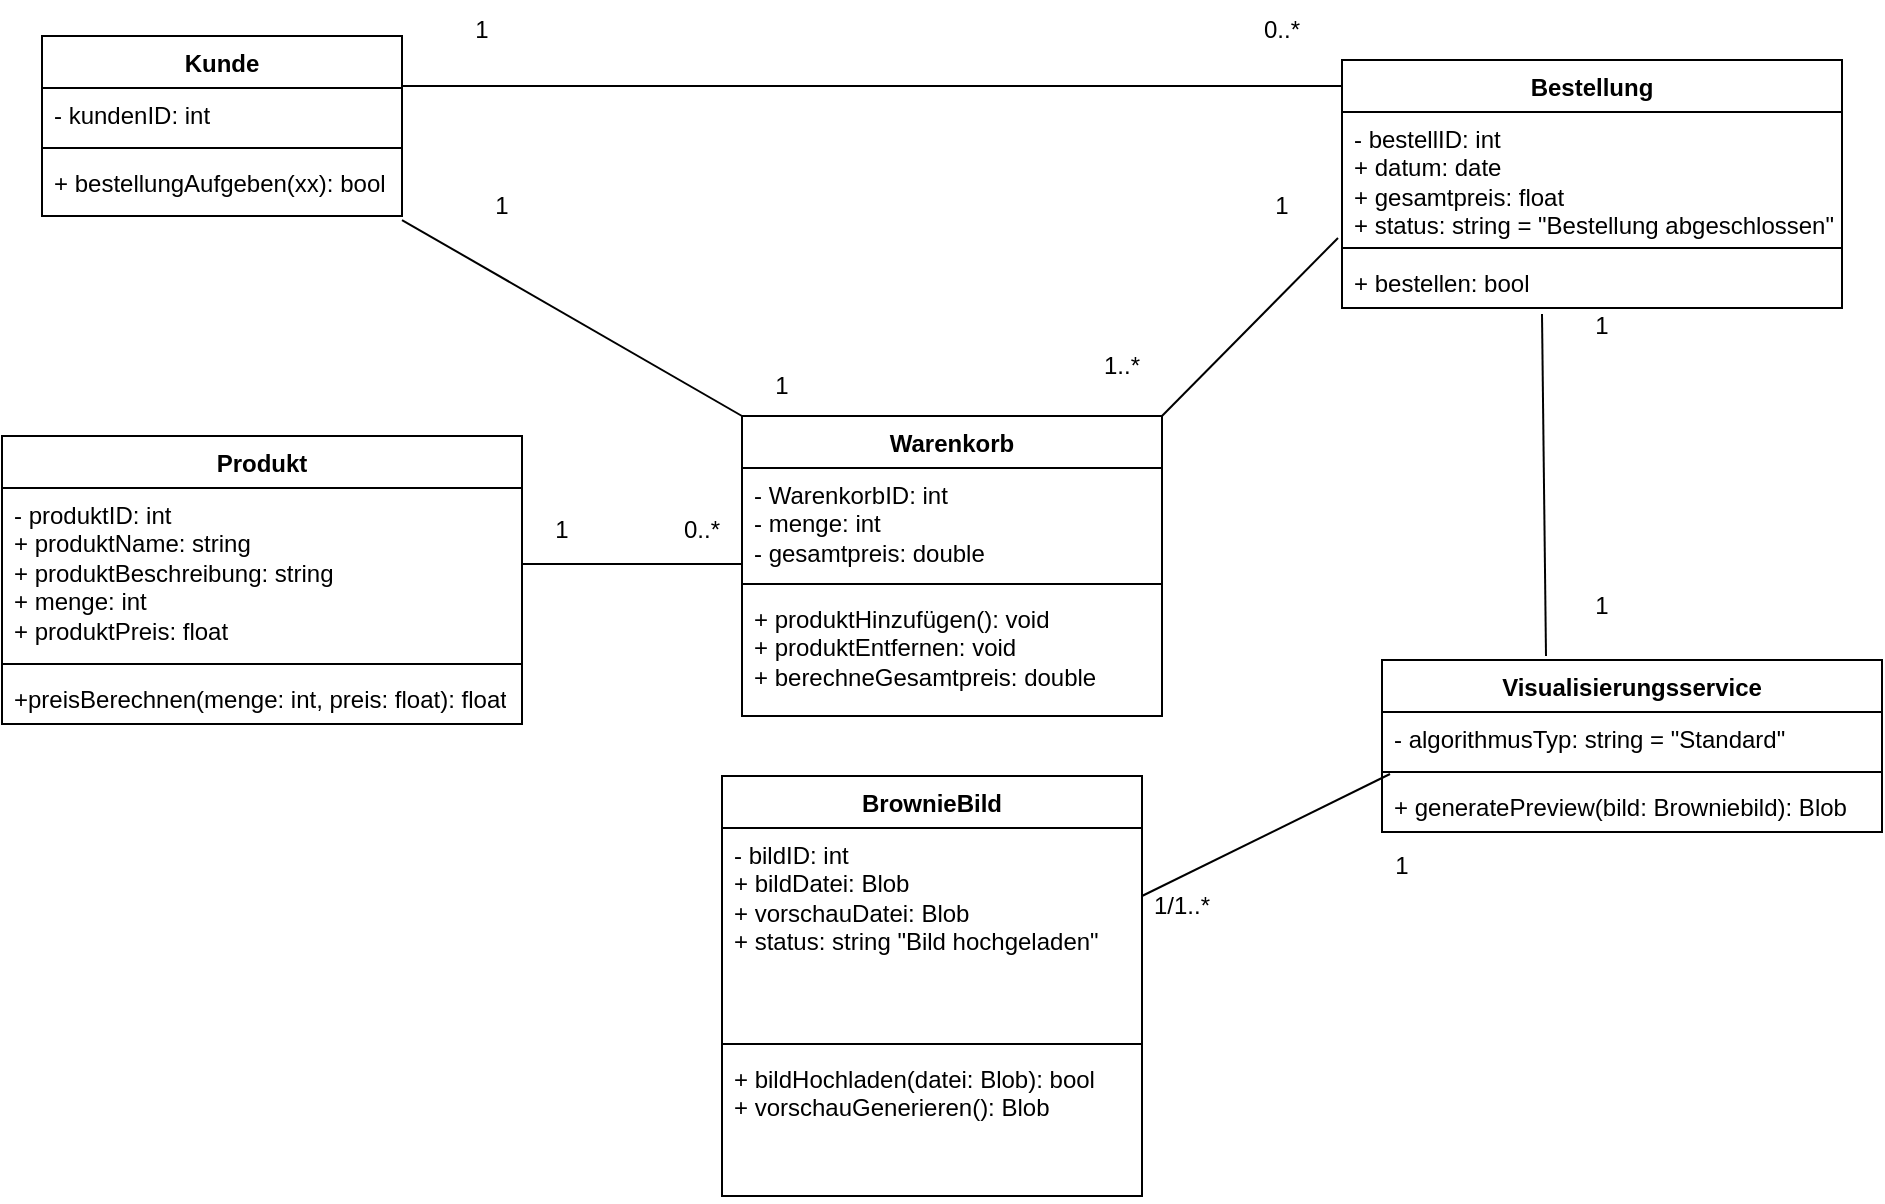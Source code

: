 <mxfile version="28.2.8">
  <diagram id="VFpCUBPK8nx-iTkIFBFY" name="Seite-1">
    <mxGraphModel dx="1224" dy="1102" grid="1" gridSize="10" guides="1" tooltips="1" connect="1" arrows="1" fold="1" page="1" pageScale="1" pageWidth="1169" pageHeight="1654" background="light-dark(#FFFFFF,#0000FF)" math="0" shadow="0">
      <root>
        <mxCell id="0" />
        <mxCell id="1" parent="0" />
        <mxCell id="Zg7mXRpKknh-xwTEBLr--1" value="Kunde" style="swimlane;fontStyle=1;align=center;verticalAlign=top;childLayout=stackLayout;horizontal=1;startSize=26;horizontalStack=0;resizeParent=1;resizeParentMax=0;resizeLast=0;collapsible=1;marginBottom=0;whiteSpace=wrap;html=1;" vertex="1" parent="1">
          <mxGeometry x="50" y="310" width="180" height="90" as="geometry" />
        </mxCell>
        <mxCell id="Zg7mXRpKknh-xwTEBLr--2" value="- kundenID: int" style="text;strokeColor=none;fillColor=none;align=left;verticalAlign=top;spacingLeft=4;spacingRight=4;overflow=hidden;rotatable=0;points=[[0,0.5],[1,0.5]];portConstraint=eastwest;whiteSpace=wrap;html=1;" vertex="1" parent="Zg7mXRpKknh-xwTEBLr--1">
          <mxGeometry y="26" width="180" height="26" as="geometry" />
        </mxCell>
        <mxCell id="Zg7mXRpKknh-xwTEBLr--3" value="" style="line;strokeWidth=1;fillColor=none;align=left;verticalAlign=middle;spacingTop=-1;spacingLeft=3;spacingRight=3;rotatable=0;labelPosition=right;points=[];portConstraint=eastwest;strokeColor=inherit;" vertex="1" parent="Zg7mXRpKknh-xwTEBLr--1">
          <mxGeometry y="52" width="180" height="8" as="geometry" />
        </mxCell>
        <mxCell id="Zg7mXRpKknh-xwTEBLr--4" value="+ bestellungAufgeben(xx): bool" style="text;strokeColor=none;fillColor=none;align=left;verticalAlign=top;spacingLeft=4;spacingRight=4;overflow=hidden;rotatable=0;points=[[0,0.5],[1,0.5]];portConstraint=eastwest;whiteSpace=wrap;html=1;" vertex="1" parent="Zg7mXRpKknh-xwTEBLr--1">
          <mxGeometry y="60" width="180" height="30" as="geometry" />
        </mxCell>
        <mxCell id="Zg7mXRpKknh-xwTEBLr--5" value="Produkt" style="swimlane;fontStyle=1;align=center;verticalAlign=top;childLayout=stackLayout;horizontal=1;startSize=26;horizontalStack=0;resizeParent=1;resizeParentMax=0;resizeLast=0;collapsible=1;marginBottom=0;whiteSpace=wrap;html=1;" vertex="1" parent="1">
          <mxGeometry x="30" y="510" width="260" height="144" as="geometry" />
        </mxCell>
        <mxCell id="Zg7mXRpKknh-xwTEBLr--6" value="- produktID: int&lt;div&gt;+ produktName: string&lt;/div&gt;&lt;div&gt;+ produktBeschreibung: string&lt;/div&gt;&lt;div&gt;+ menge: int&lt;/div&gt;&lt;div&gt;+ produktPreis: float&lt;/div&gt;" style="text;strokeColor=none;fillColor=none;align=left;verticalAlign=top;spacingLeft=4;spacingRight=4;overflow=hidden;rotatable=0;points=[[0,0.5],[1,0.5]];portConstraint=eastwest;whiteSpace=wrap;html=1;" vertex="1" parent="Zg7mXRpKknh-xwTEBLr--5">
          <mxGeometry y="26" width="260" height="84" as="geometry" />
        </mxCell>
        <mxCell id="Zg7mXRpKknh-xwTEBLr--7" value="" style="line;strokeWidth=1;fillColor=none;align=left;verticalAlign=middle;spacingTop=-1;spacingLeft=3;spacingRight=3;rotatable=0;labelPosition=right;points=[];portConstraint=eastwest;strokeColor=inherit;" vertex="1" parent="Zg7mXRpKknh-xwTEBLr--5">
          <mxGeometry y="110" width="260" height="8" as="geometry" />
        </mxCell>
        <mxCell id="Zg7mXRpKknh-xwTEBLr--8" value="+preisBerechnen(menge: int, preis: float): float" style="text;strokeColor=none;fillColor=none;align=left;verticalAlign=top;spacingLeft=4;spacingRight=4;overflow=hidden;rotatable=0;points=[[0,0.5],[1,0.5]];portConstraint=eastwest;whiteSpace=wrap;html=1;" vertex="1" parent="Zg7mXRpKknh-xwTEBLr--5">
          <mxGeometry y="118" width="260" height="26" as="geometry" />
        </mxCell>
        <mxCell id="Zg7mXRpKknh-xwTEBLr--9" value="Bestellung" style="swimlane;fontStyle=1;align=center;verticalAlign=top;childLayout=stackLayout;horizontal=1;startSize=26;horizontalStack=0;resizeParent=1;resizeParentMax=0;resizeLast=0;collapsible=1;marginBottom=0;whiteSpace=wrap;html=1;" vertex="1" parent="1">
          <mxGeometry x="700" y="322" width="250" height="124" as="geometry" />
        </mxCell>
        <mxCell id="Zg7mXRpKknh-xwTEBLr--10" value="- bestellID: int&lt;div&gt;+ datum: date&lt;/div&gt;&lt;div&gt;+ gesamtpreis: float&lt;/div&gt;&lt;div&gt;+ status: string = &quot;Bestellung abgeschlossen&quot;&lt;/div&gt;" style="text;strokeColor=none;fillColor=none;align=left;verticalAlign=top;spacingLeft=4;spacingRight=4;overflow=hidden;rotatable=0;points=[[0,0.5],[1,0.5]];portConstraint=eastwest;whiteSpace=wrap;html=1;" vertex="1" parent="Zg7mXRpKknh-xwTEBLr--9">
          <mxGeometry y="26" width="250" height="64" as="geometry" />
        </mxCell>
        <mxCell id="Zg7mXRpKknh-xwTEBLr--11" value="" style="line;strokeWidth=1;fillColor=none;align=left;verticalAlign=middle;spacingTop=-1;spacingLeft=3;spacingRight=3;rotatable=0;labelPosition=right;points=[];portConstraint=eastwest;strokeColor=inherit;" vertex="1" parent="Zg7mXRpKknh-xwTEBLr--9">
          <mxGeometry y="90" width="250" height="8" as="geometry" />
        </mxCell>
        <mxCell id="Zg7mXRpKknh-xwTEBLr--12" value="+ bestellen: bool" style="text;strokeColor=none;fillColor=none;align=left;verticalAlign=top;spacingLeft=4;spacingRight=4;overflow=hidden;rotatable=0;points=[[0,0.5],[1,0.5]];portConstraint=eastwest;whiteSpace=wrap;html=1;" vertex="1" parent="Zg7mXRpKknh-xwTEBLr--9">
          <mxGeometry y="98" width="250" height="26" as="geometry" />
        </mxCell>
        <mxCell id="Zg7mXRpKknh-xwTEBLr--13" value="Warenkorb" style="swimlane;fontStyle=1;align=center;verticalAlign=top;childLayout=stackLayout;horizontal=1;startSize=26;horizontalStack=0;resizeParent=1;resizeParentMax=0;resizeLast=0;collapsible=1;marginBottom=0;whiteSpace=wrap;html=1;" vertex="1" parent="1">
          <mxGeometry x="400" y="500" width="210" height="150" as="geometry" />
        </mxCell>
        <mxCell id="Zg7mXRpKknh-xwTEBLr--14" value="- WarenkorbID: int&lt;div&gt;- menge: int&lt;/div&gt;&lt;div&gt;- gesamtpreis: double&lt;/div&gt;" style="text;strokeColor=none;fillColor=none;align=left;verticalAlign=top;spacingLeft=4;spacingRight=4;overflow=hidden;rotatable=0;points=[[0,0.5],[1,0.5]];portConstraint=eastwest;whiteSpace=wrap;html=1;" vertex="1" parent="Zg7mXRpKknh-xwTEBLr--13">
          <mxGeometry y="26" width="210" height="54" as="geometry" />
        </mxCell>
        <mxCell id="Zg7mXRpKknh-xwTEBLr--15" value="" style="line;strokeWidth=1;fillColor=none;align=left;verticalAlign=middle;spacingTop=-1;spacingLeft=3;spacingRight=3;rotatable=0;labelPosition=right;points=[];portConstraint=eastwest;strokeColor=inherit;" vertex="1" parent="Zg7mXRpKknh-xwTEBLr--13">
          <mxGeometry y="80" width="210" height="8" as="geometry" />
        </mxCell>
        <mxCell id="Zg7mXRpKknh-xwTEBLr--16" value="+ produktHinzufügen(): void&lt;div&gt;+ produktEntfernen: void&lt;/div&gt;&lt;div&gt;+ berechneGesamtpreis: double&lt;/div&gt;" style="text;strokeColor=none;fillColor=none;align=left;verticalAlign=top;spacingLeft=4;spacingRight=4;overflow=hidden;rotatable=0;points=[[0,0.5],[1,0.5]];portConstraint=eastwest;whiteSpace=wrap;html=1;" vertex="1" parent="Zg7mXRpKknh-xwTEBLr--13">
          <mxGeometry y="88" width="210" height="62" as="geometry" />
        </mxCell>
        <mxCell id="Zg7mXRpKknh-xwTEBLr--17" value="BrownieBild" style="swimlane;fontStyle=1;align=center;verticalAlign=top;childLayout=stackLayout;horizontal=1;startSize=26;horizontalStack=0;resizeParent=1;resizeParentMax=0;resizeLast=0;collapsible=1;marginBottom=0;whiteSpace=wrap;html=1;" vertex="1" parent="1">
          <mxGeometry x="390" y="680" width="210" height="210" as="geometry" />
        </mxCell>
        <mxCell id="Zg7mXRpKknh-xwTEBLr--18" value="- bildID: int&lt;div&gt;+ bildDatei: Blob&lt;/div&gt;&lt;div&gt;+ vorschauDatei: Blob&lt;/div&gt;&lt;div&gt;+ status: string &quot;Bild hochgeladen&quot;&lt;/div&gt;" style="text;strokeColor=none;fillColor=none;align=left;verticalAlign=top;spacingLeft=4;spacingRight=4;overflow=hidden;rotatable=0;points=[[0,0.5],[1,0.5]];portConstraint=eastwest;whiteSpace=wrap;html=1;" vertex="1" parent="Zg7mXRpKknh-xwTEBLr--17">
          <mxGeometry y="26" width="210" height="104" as="geometry" />
        </mxCell>
        <mxCell id="Zg7mXRpKknh-xwTEBLr--19" value="" style="line;strokeWidth=1;fillColor=none;align=left;verticalAlign=middle;spacingTop=-1;spacingLeft=3;spacingRight=3;rotatable=0;labelPosition=right;points=[];portConstraint=eastwest;strokeColor=inherit;" vertex="1" parent="Zg7mXRpKknh-xwTEBLr--17">
          <mxGeometry y="130" width="210" height="8" as="geometry" />
        </mxCell>
        <mxCell id="Zg7mXRpKknh-xwTEBLr--20" value="+ bildHochladen(datei: Blob): bool&lt;div&gt;+ vorschauGenerieren(): Blob&lt;/div&gt;" style="text;strokeColor=none;fillColor=none;align=left;verticalAlign=top;spacingLeft=4;spacingRight=4;overflow=hidden;rotatable=0;points=[[0,0.5],[1,0.5]];portConstraint=eastwest;whiteSpace=wrap;html=1;" vertex="1" parent="Zg7mXRpKknh-xwTEBLr--17">
          <mxGeometry y="138" width="210" height="72" as="geometry" />
        </mxCell>
        <mxCell id="Zg7mXRpKknh-xwTEBLr--21" value="Visualisierungsservice" style="swimlane;fontStyle=1;align=center;verticalAlign=top;childLayout=stackLayout;horizontal=1;startSize=26;horizontalStack=0;resizeParent=1;resizeParentMax=0;resizeLast=0;collapsible=1;marginBottom=0;whiteSpace=wrap;html=1;" vertex="1" parent="1">
          <mxGeometry x="720" y="622" width="250" height="86" as="geometry" />
        </mxCell>
        <mxCell id="Zg7mXRpKknh-xwTEBLr--22" value="- algorithmusTyp: string = &quot;Standard&quot;" style="text;strokeColor=none;fillColor=none;align=left;verticalAlign=top;spacingLeft=4;spacingRight=4;overflow=hidden;rotatable=0;points=[[0,0.5],[1,0.5]];portConstraint=eastwest;whiteSpace=wrap;html=1;" vertex="1" parent="Zg7mXRpKknh-xwTEBLr--21">
          <mxGeometry y="26" width="250" height="26" as="geometry" />
        </mxCell>
        <mxCell id="Zg7mXRpKknh-xwTEBLr--23" value="" style="line;strokeWidth=1;fillColor=none;align=left;verticalAlign=middle;spacingTop=-1;spacingLeft=3;spacingRight=3;rotatable=0;labelPosition=right;points=[];portConstraint=eastwest;strokeColor=inherit;" vertex="1" parent="Zg7mXRpKknh-xwTEBLr--21">
          <mxGeometry y="52" width="250" height="8" as="geometry" />
        </mxCell>
        <mxCell id="Zg7mXRpKknh-xwTEBLr--24" value="+ generatePreview(bild: Browniebild): Blob" style="text;strokeColor=none;fillColor=none;align=left;verticalAlign=top;spacingLeft=4;spacingRight=4;overflow=hidden;rotatable=0;points=[[0,0.5],[1,0.5]];portConstraint=eastwest;whiteSpace=wrap;html=1;" vertex="1" parent="Zg7mXRpKknh-xwTEBLr--21">
          <mxGeometry y="60" width="250" height="26" as="geometry" />
        </mxCell>
        <mxCell id="Zg7mXRpKknh-xwTEBLr--25" value="" style="line;strokeWidth=1;fillColor=none;align=left;verticalAlign=middle;spacingTop=-1;spacingLeft=3;spacingRight=3;rotatable=0;labelPosition=right;points=[];portConstraint=eastwest;strokeColor=inherit;" vertex="1" parent="1">
          <mxGeometry x="230" y="330" width="470" height="10" as="geometry" />
        </mxCell>
        <mxCell id="Zg7mXRpKknh-xwTEBLr--26" value="1" style="text;html=1;whiteSpace=wrap;strokeColor=none;fillColor=none;align=center;verticalAlign=middle;rounded=0;" vertex="1" parent="1">
          <mxGeometry x="240" y="292" width="60" height="30" as="geometry" />
        </mxCell>
        <mxCell id="Zg7mXRpKknh-xwTEBLr--27" value="0..*" style="text;html=1;whiteSpace=wrap;strokeColor=none;fillColor=none;align=center;verticalAlign=middle;rounded=0;" vertex="1" parent="1">
          <mxGeometry x="640" y="292" width="60" height="30" as="geometry" />
        </mxCell>
        <mxCell id="Zg7mXRpKknh-xwTEBLr--28" value="" style="endArrow=none;html=1;rounded=0;entryX=-0.008;entryY=0.984;entryDx=0;entryDy=0;entryPerimeter=0;" edge="1" parent="1" target="Zg7mXRpKknh-xwTEBLr--10">
          <mxGeometry width="50" height="50" relative="1" as="geometry">
            <mxPoint x="610" y="500" as="sourcePoint" />
            <mxPoint x="660" y="450" as="targetPoint" />
          </mxGeometry>
        </mxCell>
        <mxCell id="Zg7mXRpKknh-xwTEBLr--29" value="1..*" style="text;html=1;whiteSpace=wrap;strokeColor=none;fillColor=none;align=center;verticalAlign=middle;rounded=0;" vertex="1" parent="1">
          <mxGeometry x="560" y="460" width="60" height="30" as="geometry" />
        </mxCell>
        <mxCell id="Zg7mXRpKknh-xwTEBLr--30" value="1" style="text;html=1;whiteSpace=wrap;strokeColor=none;fillColor=none;align=center;verticalAlign=middle;rounded=0;" vertex="1" parent="1">
          <mxGeometry x="640" y="380" width="60" height="30" as="geometry" />
        </mxCell>
        <mxCell id="Zg7mXRpKknh-xwTEBLr--31" value="" style="line;strokeWidth=1;fillColor=none;align=left;verticalAlign=middle;spacingTop=-1;spacingLeft=3;spacingRight=3;rotatable=0;labelPosition=right;points=[];portConstraint=eastwest;strokeColor=inherit;" vertex="1" parent="1">
          <mxGeometry x="290" y="570" width="110" height="8" as="geometry" />
        </mxCell>
        <mxCell id="Zg7mXRpKknh-xwTEBLr--32" value="1" style="text;html=1;whiteSpace=wrap;strokeColor=none;fillColor=none;align=center;verticalAlign=middle;rounded=0;" vertex="1" parent="1">
          <mxGeometry x="280" y="542" width="60" height="30" as="geometry" />
        </mxCell>
        <mxCell id="Zg7mXRpKknh-xwTEBLr--33" value="0..*" style="text;html=1;whiteSpace=wrap;strokeColor=none;fillColor=none;align=center;verticalAlign=middle;rounded=0;" vertex="1" parent="1">
          <mxGeometry x="350" y="542" width="60" height="30" as="geometry" />
        </mxCell>
        <mxCell id="Zg7mXRpKknh-xwTEBLr--34" value="" style="endArrow=none;html=1;rounded=0;entryX=0.4;entryY=1.115;entryDx=0;entryDy=0;entryPerimeter=0;exitX=0.328;exitY=-0.023;exitDx=0;exitDy=0;exitPerimeter=0;" edge="1" parent="1" source="Zg7mXRpKknh-xwTEBLr--21" target="Zg7mXRpKknh-xwTEBLr--12">
          <mxGeometry width="50" height="50" relative="1" as="geometry">
            <mxPoint x="800" y="610" as="sourcePoint" />
            <mxPoint x="850" y="510" as="targetPoint" />
          </mxGeometry>
        </mxCell>
        <mxCell id="Zg7mXRpKknh-xwTEBLr--35" value="1" style="text;html=1;whiteSpace=wrap;strokeColor=none;fillColor=none;align=center;verticalAlign=middle;rounded=0;" vertex="1" parent="1">
          <mxGeometry x="800" y="440" width="60" height="30" as="geometry" />
        </mxCell>
        <mxCell id="Zg7mXRpKknh-xwTEBLr--36" value="1" style="text;html=1;whiteSpace=wrap;strokeColor=none;fillColor=none;align=center;verticalAlign=middle;rounded=0;" vertex="1" parent="1">
          <mxGeometry x="800" y="580" width="60" height="30" as="geometry" />
        </mxCell>
        <mxCell id="Zg7mXRpKknh-xwTEBLr--37" value="" style="endArrow=none;html=1;rounded=0;entryX=0.016;entryY=-0.115;entryDx=0;entryDy=0;entryPerimeter=0;" edge="1" parent="1" target="Zg7mXRpKknh-xwTEBLr--24">
          <mxGeometry width="50" height="50" relative="1" as="geometry">
            <mxPoint x="600" y="740" as="sourcePoint" />
            <mxPoint x="650" y="690" as="targetPoint" />
          </mxGeometry>
        </mxCell>
        <mxCell id="Zg7mXRpKknh-xwTEBLr--38" value="1/1..*" style="text;html=1;whiteSpace=wrap;strokeColor=none;fillColor=none;align=center;verticalAlign=middle;rounded=0;" vertex="1" parent="1">
          <mxGeometry x="590" y="730" width="60" height="30" as="geometry" />
        </mxCell>
        <mxCell id="Zg7mXRpKknh-xwTEBLr--39" value="1" style="text;html=1;whiteSpace=wrap;strokeColor=none;fillColor=none;align=center;verticalAlign=middle;rounded=0;" vertex="1" parent="1">
          <mxGeometry x="700" y="710" width="60" height="30" as="geometry" />
        </mxCell>
        <mxCell id="Zg7mXRpKknh-xwTEBLr--41" value="" style="endArrow=none;html=1;rounded=0;entryX=1;entryY=1.067;entryDx=0;entryDy=0;entryPerimeter=0;exitX=0;exitY=0;exitDx=0;exitDy=0;" edge="1" parent="1" source="Zg7mXRpKknh-xwTEBLr--13" target="Zg7mXRpKknh-xwTEBLr--4">
          <mxGeometry width="50" height="50" relative="1" as="geometry">
            <mxPoint x="560" y="590" as="sourcePoint" />
            <mxPoint x="610" y="540" as="targetPoint" />
          </mxGeometry>
        </mxCell>
        <mxCell id="Zg7mXRpKknh-xwTEBLr--42" value="1" style="text;html=1;whiteSpace=wrap;strokeColor=none;fillColor=none;align=center;verticalAlign=middle;rounded=0;" vertex="1" parent="1">
          <mxGeometry x="250" y="380" width="60" height="30" as="geometry" />
        </mxCell>
        <mxCell id="Zg7mXRpKknh-xwTEBLr--43" value="1" style="text;html=1;whiteSpace=wrap;strokeColor=none;fillColor=none;align=center;verticalAlign=middle;rounded=0;" vertex="1" parent="1">
          <mxGeometry x="390" y="470" width="60" height="30" as="geometry" />
        </mxCell>
      </root>
    </mxGraphModel>
  </diagram>
</mxfile>
